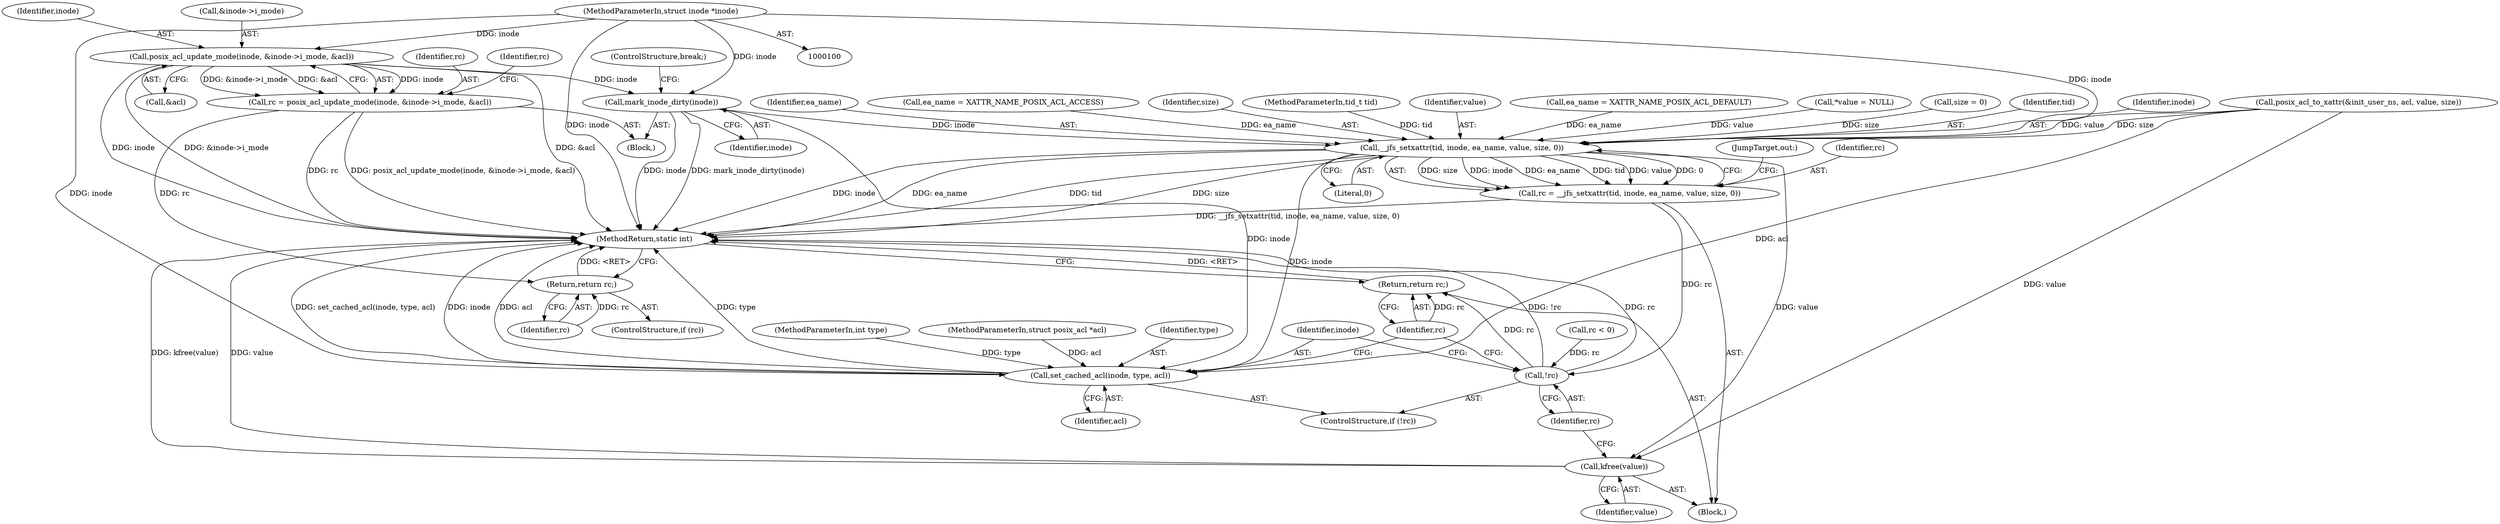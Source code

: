 digraph "0_linux_073931017b49d9458aa351605b43a7e34598caef_8@pointer" {
"1000102" [label="(MethodParameterIn,struct inode *inode)"];
"1000128" [label="(Call,posix_acl_update_mode(inode, &inode->i_mode, &acl))"];
"1000126" [label="(Call,rc = posix_acl_update_mode(inode, &inode->i_mode, &acl))"];
"1000138" [label="(Return,return rc;)"];
"1000145" [label="(Call,mark_inode_dirty(inode))"];
"1000192" [label="(Call,__jfs_setxattr(tid, inode, ea_name, value, size, 0))"];
"1000190" [label="(Call,rc = __jfs_setxattr(tid, inode, ea_name, value, size, 0))"];
"1000203" [label="(Call,!rc)"];
"1000209" [label="(Return,return rc;)"];
"1000200" [label="(Call,kfree(value))"];
"1000205" [label="(Call,set_cached_acl(inode, type, acl))"];
"1000209" [label="(Return,return rc;)"];
"1000204" [label="(Identifier,rc)"];
"1000190" [label="(Call,rc = __jfs_setxattr(tid, inode, ea_name, value, size, 0))"];
"1000194" [label="(Identifier,inode)"];
"1000192" [label="(Call,__jfs_setxattr(tid, inode, ea_name, value, size, 0))"];
"1000128" [label="(Call,posix_acl_update_mode(inode, &inode->i_mode, &acl))"];
"1000137" [label="(Identifier,rc)"];
"1000200" [label="(Call,kfree(value))"];
"1000134" [label="(Call,&acl)"];
"1000186" [label="(Call,rc < 0)"];
"1000210" [label="(Identifier,rc)"];
"1000195" [label="(Identifier,ea_name)"];
"1000203" [label="(Call,!rc)"];
"1000125" [label="(Block,)"];
"1000198" [label="(Literal,0)"];
"1000120" [label="(Call,ea_name = XATTR_NAME_POSIX_ACL_ACCESS)"];
"1000191" [label="(Identifier,rc)"];
"1000105" [label="(Block,)"];
"1000145" [label="(Call,mark_inode_dirty(inode))"];
"1000129" [label="(Identifier,inode)"];
"1000211" [label="(MethodReturn,static int)"];
"1000138" [label="(Return,return rc;)"];
"1000127" [label="(Identifier,rc)"];
"1000197" [label="(Identifier,size)"];
"1000126" [label="(Call,rc = posix_acl_update_mode(inode, &inode->i_mode, &acl))"];
"1000130" [label="(Call,&inode->i_mode)"];
"1000205" [label="(Call,set_cached_acl(inode, type, acl))"];
"1000201" [label="(Identifier,value)"];
"1000103" [label="(MethodParameterIn,int type)"];
"1000146" [label="(Identifier,inode)"];
"1000101" [label="(MethodParameterIn,tid_t tid)"];
"1000139" [label="(Identifier,rc)"];
"1000206" [label="(Identifier,inode)"];
"1000196" [label="(Identifier,value)"];
"1000102" [label="(MethodParameterIn,struct inode *inode)"];
"1000149" [label="(Call,ea_name = XATTR_NAME_POSIX_ACL_DEFAULT)"];
"1000113" [label="(Call,*value = NULL)"];
"1000109" [label="(Call,size = 0)"];
"1000208" [label="(Identifier,acl)"];
"1000147" [label="(ControlStructure,break;)"];
"1000179" [label="(Call,posix_acl_to_xattr(&init_user_ns, acl, value, size))"];
"1000193" [label="(Identifier,tid)"];
"1000202" [label="(ControlStructure,if (!rc))"];
"1000104" [label="(MethodParameterIn,struct posix_acl *acl)"];
"1000199" [label="(JumpTarget,out:)"];
"1000207" [label="(Identifier,type)"];
"1000136" [label="(ControlStructure,if (rc))"];
"1000102" -> "1000100"  [label="AST: "];
"1000102" -> "1000211"  [label="DDG: inode"];
"1000102" -> "1000128"  [label="DDG: inode"];
"1000102" -> "1000145"  [label="DDG: inode"];
"1000102" -> "1000192"  [label="DDG: inode"];
"1000102" -> "1000205"  [label="DDG: inode"];
"1000128" -> "1000126"  [label="AST: "];
"1000128" -> "1000134"  [label="CFG: "];
"1000129" -> "1000128"  [label="AST: "];
"1000130" -> "1000128"  [label="AST: "];
"1000134" -> "1000128"  [label="AST: "];
"1000126" -> "1000128"  [label="CFG: "];
"1000128" -> "1000211"  [label="DDG: &inode->i_mode"];
"1000128" -> "1000211"  [label="DDG: inode"];
"1000128" -> "1000211"  [label="DDG: &acl"];
"1000128" -> "1000126"  [label="DDG: inode"];
"1000128" -> "1000126"  [label="DDG: &inode->i_mode"];
"1000128" -> "1000126"  [label="DDG: &acl"];
"1000128" -> "1000145"  [label="DDG: inode"];
"1000126" -> "1000125"  [label="AST: "];
"1000127" -> "1000126"  [label="AST: "];
"1000137" -> "1000126"  [label="CFG: "];
"1000126" -> "1000211"  [label="DDG: rc"];
"1000126" -> "1000211"  [label="DDG: posix_acl_update_mode(inode, &inode->i_mode, &acl)"];
"1000126" -> "1000138"  [label="DDG: rc"];
"1000138" -> "1000136"  [label="AST: "];
"1000138" -> "1000139"  [label="CFG: "];
"1000139" -> "1000138"  [label="AST: "];
"1000211" -> "1000138"  [label="CFG: "];
"1000138" -> "1000211"  [label="DDG: <RET>"];
"1000139" -> "1000138"  [label="DDG: rc"];
"1000145" -> "1000125"  [label="AST: "];
"1000145" -> "1000146"  [label="CFG: "];
"1000146" -> "1000145"  [label="AST: "];
"1000147" -> "1000145"  [label="CFG: "];
"1000145" -> "1000211"  [label="DDG: mark_inode_dirty(inode)"];
"1000145" -> "1000211"  [label="DDG: inode"];
"1000145" -> "1000192"  [label="DDG: inode"];
"1000145" -> "1000205"  [label="DDG: inode"];
"1000192" -> "1000190"  [label="AST: "];
"1000192" -> "1000198"  [label="CFG: "];
"1000193" -> "1000192"  [label="AST: "];
"1000194" -> "1000192"  [label="AST: "];
"1000195" -> "1000192"  [label="AST: "];
"1000196" -> "1000192"  [label="AST: "];
"1000197" -> "1000192"  [label="AST: "];
"1000198" -> "1000192"  [label="AST: "];
"1000190" -> "1000192"  [label="CFG: "];
"1000192" -> "1000211"  [label="DDG: size"];
"1000192" -> "1000211"  [label="DDG: inode"];
"1000192" -> "1000211"  [label="DDG: ea_name"];
"1000192" -> "1000211"  [label="DDG: tid"];
"1000192" -> "1000190"  [label="DDG: size"];
"1000192" -> "1000190"  [label="DDG: inode"];
"1000192" -> "1000190"  [label="DDG: ea_name"];
"1000192" -> "1000190"  [label="DDG: tid"];
"1000192" -> "1000190"  [label="DDG: value"];
"1000192" -> "1000190"  [label="DDG: 0"];
"1000101" -> "1000192"  [label="DDG: tid"];
"1000120" -> "1000192"  [label="DDG: ea_name"];
"1000149" -> "1000192"  [label="DDG: ea_name"];
"1000113" -> "1000192"  [label="DDG: value"];
"1000179" -> "1000192"  [label="DDG: value"];
"1000179" -> "1000192"  [label="DDG: size"];
"1000109" -> "1000192"  [label="DDG: size"];
"1000192" -> "1000200"  [label="DDG: value"];
"1000192" -> "1000205"  [label="DDG: inode"];
"1000190" -> "1000105"  [label="AST: "];
"1000191" -> "1000190"  [label="AST: "];
"1000199" -> "1000190"  [label="CFG: "];
"1000190" -> "1000211"  [label="DDG: __jfs_setxattr(tid, inode, ea_name, value, size, 0)"];
"1000190" -> "1000203"  [label="DDG: rc"];
"1000203" -> "1000202"  [label="AST: "];
"1000203" -> "1000204"  [label="CFG: "];
"1000204" -> "1000203"  [label="AST: "];
"1000206" -> "1000203"  [label="CFG: "];
"1000210" -> "1000203"  [label="CFG: "];
"1000203" -> "1000211"  [label="DDG: rc"];
"1000203" -> "1000211"  [label="DDG: !rc"];
"1000186" -> "1000203"  [label="DDG: rc"];
"1000203" -> "1000209"  [label="DDG: rc"];
"1000209" -> "1000105"  [label="AST: "];
"1000209" -> "1000210"  [label="CFG: "];
"1000210" -> "1000209"  [label="AST: "];
"1000211" -> "1000209"  [label="CFG: "];
"1000209" -> "1000211"  [label="DDG: <RET>"];
"1000210" -> "1000209"  [label="DDG: rc"];
"1000200" -> "1000105"  [label="AST: "];
"1000200" -> "1000201"  [label="CFG: "];
"1000201" -> "1000200"  [label="AST: "];
"1000204" -> "1000200"  [label="CFG: "];
"1000200" -> "1000211"  [label="DDG: kfree(value)"];
"1000200" -> "1000211"  [label="DDG: value"];
"1000179" -> "1000200"  [label="DDG: value"];
"1000205" -> "1000202"  [label="AST: "];
"1000205" -> "1000208"  [label="CFG: "];
"1000206" -> "1000205"  [label="AST: "];
"1000207" -> "1000205"  [label="AST: "];
"1000208" -> "1000205"  [label="AST: "];
"1000210" -> "1000205"  [label="CFG: "];
"1000205" -> "1000211"  [label="DDG: set_cached_acl(inode, type, acl)"];
"1000205" -> "1000211"  [label="DDG: inode"];
"1000205" -> "1000211"  [label="DDG: acl"];
"1000205" -> "1000211"  [label="DDG: type"];
"1000103" -> "1000205"  [label="DDG: type"];
"1000179" -> "1000205"  [label="DDG: acl"];
"1000104" -> "1000205"  [label="DDG: acl"];
}
